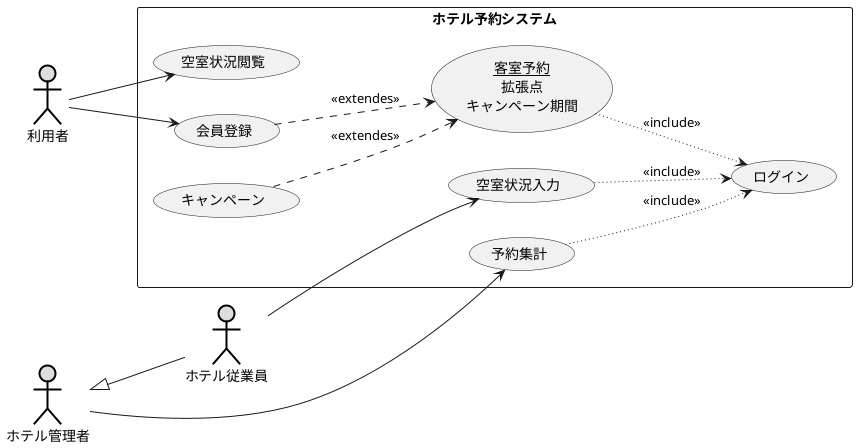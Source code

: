@startuml 演習2-8
    left to right direction
    actor 利用者 as user #DDDDDD;line:black;line.bold;
    actor ホテル従業員 as employee #DDDDDD;line:black;line.bold;
    actor ホテル管理者 as admin #DDDDDD;line:black;line.bold;
    rectangle ホテル予約システム{
        usecase ログイン as login
        usecase 空室状況閲覧 as reading
        usecase 空室状況入力 as input
        usecase (<u>客室予約</u>\n拡張点\nキャンペーン期間) as reserve
        usecase 予約集計 as aggregation
        usecase 会員登録 as register
        usecase キャンペーン
    }
    user --> register
    キャンペーン -[dashed]-> reserve : <<extendes>>
    reserve -[dotted]-> login : <<include>>
    register -[dashed]-> reserve : <<extendes>>
    input -[dotted]-> login : <<include>>
    aggregation -[dotted]-> login : <<include>>
    user --> reading
    employee --> input
    admin --> aggregation
    admin <|-- employee 

@enduml
